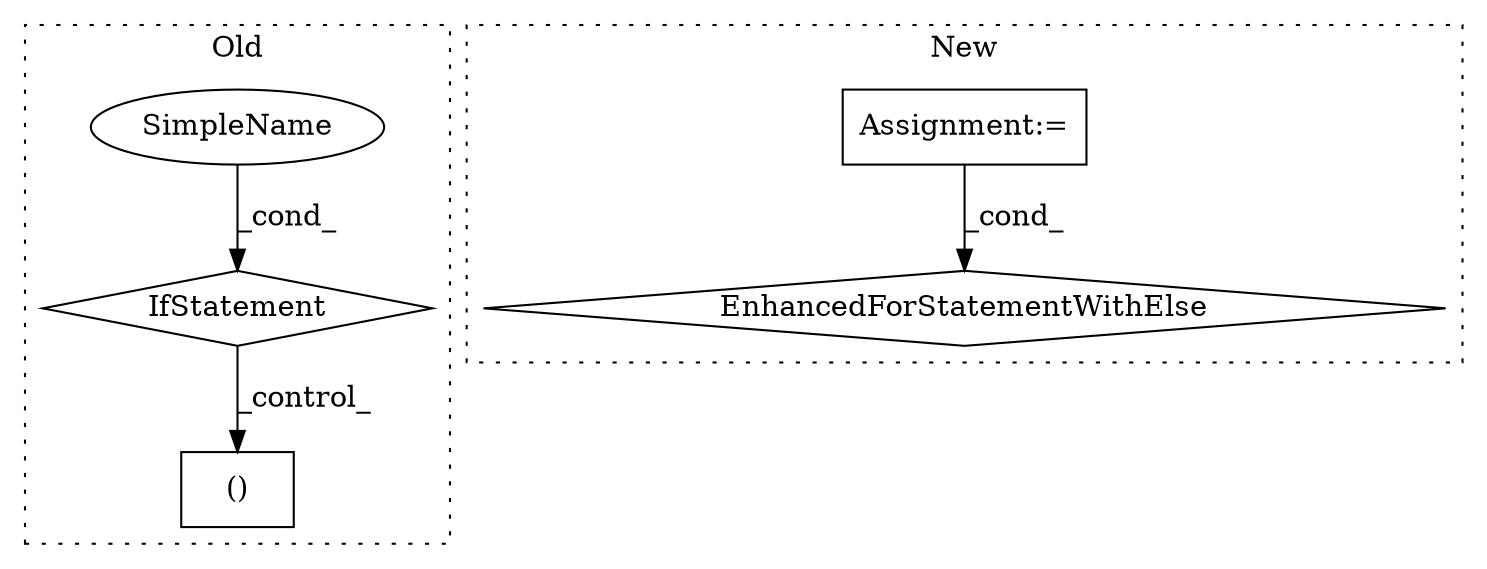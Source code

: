 digraph G {
subgraph cluster0 {
1 [label="()" a="106" s="5302" l="26" shape="box"];
4 [label="IfStatement" a="25" s="5217,5236" l="4,2" shape="diamond"];
5 [label="SimpleName" a="42" s="" l="" shape="ellipse"];
label = "Old";
style="dotted";
}
subgraph cluster1 {
2 [label="EnhancedForStatementWithElse" a="115" s="4714,4846" l="88,272" shape="diamond"];
3 [label="Assignment:=" a="7" s="4714,4846" l="88,272" shape="box"];
label = "New";
style="dotted";
}
3 -> 2 [label="_cond_"];
4 -> 1 [label="_control_"];
5 -> 4 [label="_cond_"];
}